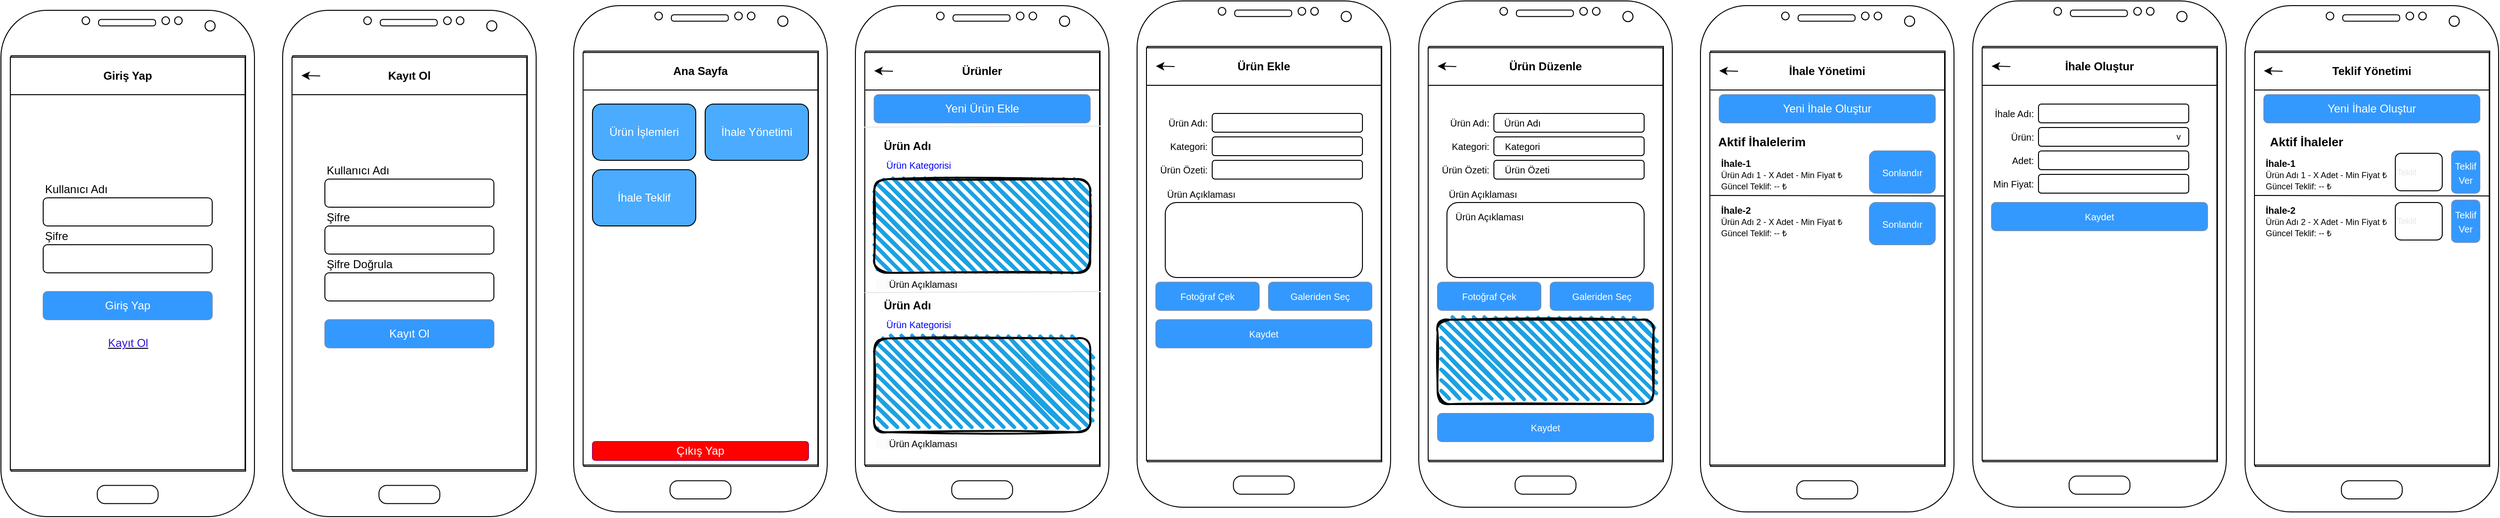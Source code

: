 <mxfile version="20.7.4" type="device"><diagram id="12LSQfmDu3NbYBzqXsDZ" name="Page-1"><mxGraphModel dx="1366" dy="720" grid="1" gridSize="10" guides="1" tooltips="1" connect="1" arrows="1" fold="1" page="1" pageScale="1" pageWidth="850" pageHeight="1100" math="0" shadow="0"><root><mxCell id="0"/><mxCell id="1" parent="0"/><mxCell id="OIWqI8BHeY-8lm6tR6lU-1" value="" style="verticalLabelPosition=bottom;verticalAlign=top;html=1;shadow=0;dashed=0;strokeWidth=1;shape=mxgraph.android.phone2;" vertex="1" parent="1"><mxGeometry x="190" y="80" width="270" height="540" as="geometry"/></mxCell><mxCell id="OIWqI8BHeY-8lm6tR6lU-2" value="" style="rounded=0;whiteSpace=wrap;html=1;" vertex="1" parent="1"><mxGeometry x="200" y="130" width="250" height="440" as="geometry"/></mxCell><mxCell id="OIWqI8BHeY-8lm6tR6lU-3" value="Kullanıcı Adı" style="rounded=1;whiteSpace=wrap;html=1;align=left;labelPosition=center;verticalLabelPosition=top;verticalAlign=bottom;" vertex="1" parent="1"><mxGeometry x="235" y="280" width="180" height="30" as="geometry"/></mxCell><mxCell id="OIWqI8BHeY-8lm6tR6lU-4" value="Şifre" style="rounded=1;whiteSpace=wrap;html=1;labelPosition=center;verticalLabelPosition=top;align=left;verticalAlign=bottom;" vertex="1" parent="1"><mxGeometry x="235" y="330" width="180" height="30" as="geometry"/></mxCell><mxCell id="OIWqI8BHeY-8lm6tR6lU-6" value="&lt;font color=&quot;#ffffff&quot;&gt;Giriş Yap&lt;/font&gt;" style="rounded=1;whiteSpace=wrap;html=1;fillColor=#3399FF;strokeColor=#6c8ebf;" vertex="1" parent="1"><mxGeometry x="235" y="380" width="180" height="30" as="geometry"/></mxCell><mxCell id="OIWqI8BHeY-8lm6tR6lU-7" value="&lt;font color=&quot;#3210da&quot;&gt;Kayıt Ol&lt;/font&gt;" style="text;html=1;align=center;verticalAlign=middle;resizable=0;points=[];autosize=1;fontStyle=4" vertex="1" parent="1"><mxGeometry x="290" y="420" width="70" height="30" as="geometry"/></mxCell><mxCell id="OIWqI8BHeY-8lm6tR6lU-9" value="&lt;b&gt;Giriş Yap&lt;/b&gt;" style="rounded=0;whiteSpace=wrap;html=1;align=center;" vertex="1" parent="1"><mxGeometry x="200" y="130" width="250" height="40" as="geometry"/></mxCell><mxCell id="OIWqI8BHeY-8lm6tR6lU-10" value="" style="verticalLabelPosition=bottom;verticalAlign=top;html=1;shadow=0;dashed=0;strokeWidth=1;shape=mxgraph.android.phone2;" vertex="1" parent="1"><mxGeometry x="490" y="80" width="270" height="540" as="geometry"/></mxCell><mxCell id="OIWqI8BHeY-8lm6tR6lU-11" value="" style="rounded=0;whiteSpace=wrap;html=1;" vertex="1" parent="1"><mxGeometry x="500" y="130" width="250" height="440" as="geometry"/></mxCell><mxCell id="OIWqI8BHeY-8lm6tR6lU-12" value="Kullanıcı Adı" style="rounded=1;whiteSpace=wrap;html=1;align=left;labelPosition=center;verticalLabelPosition=top;verticalAlign=bottom;" vertex="1" parent="1"><mxGeometry x="535" y="260" width="180" height="30" as="geometry"/></mxCell><mxCell id="OIWqI8BHeY-8lm6tR6lU-13" value="Şifre Doğrula" style="rounded=1;whiteSpace=wrap;html=1;labelPosition=center;verticalLabelPosition=top;align=left;verticalAlign=bottom;" vertex="1" parent="1"><mxGeometry x="535" y="360" width="180" height="30" as="geometry"/></mxCell><mxCell id="OIWqI8BHeY-8lm6tR6lU-14" value="&lt;font color=&quot;#ffffff&quot;&gt;Kayıt Ol&lt;/font&gt;" style="rounded=1;whiteSpace=wrap;html=1;fillColor=#3399FF;strokeColor=#6c8ebf;" vertex="1" parent="1"><mxGeometry x="535" y="410" width="180" height="30" as="geometry"/></mxCell><mxCell id="OIWqI8BHeY-8lm6tR6lU-16" value="&lt;b&gt;Kayıt Ol&lt;/b&gt;" style="rounded=0;whiteSpace=wrap;html=1;align=center;" vertex="1" parent="1"><mxGeometry x="500" y="130" width="250" height="40" as="geometry"/></mxCell><mxCell id="OIWqI8BHeY-8lm6tR6lU-17" value="Şifre" style="rounded=1;whiteSpace=wrap;html=1;align=left;labelPosition=center;verticalLabelPosition=top;verticalAlign=bottom;" vertex="1" parent="1"><mxGeometry x="535" y="310" width="180" height="30" as="geometry"/></mxCell><mxCell id="OIWqI8BHeY-8lm6tR6lU-18" value="" style="endArrow=classic;html=1;rounded=0;fontColor=#3210da;" edge="1" parent="1"><mxGeometry width="50" height="50" relative="1" as="geometry"><mxPoint x="530" y="150" as="sourcePoint"/><mxPoint x="510" y="149.5" as="targetPoint"/></mxGeometry></mxCell><mxCell id="OIWqI8BHeY-8lm6tR6lU-20" value="" style="verticalLabelPosition=bottom;verticalAlign=top;html=1;shadow=0;dashed=0;strokeWidth=1;shape=mxgraph.android.phone2;" vertex="1" parent="1"><mxGeometry x="800" y="75" width="270" height="540" as="geometry"/></mxCell><mxCell id="OIWqI8BHeY-8lm6tR6lU-21" value="" style="rounded=0;whiteSpace=wrap;html=1;" vertex="1" parent="1"><mxGeometry x="810" y="125" width="250" height="440" as="geometry"/></mxCell><mxCell id="OIWqI8BHeY-8lm6tR6lU-25" value="&lt;b&gt;Ana Sayfa&lt;/b&gt;" style="rounded=0;whiteSpace=wrap;html=1;align=center;" vertex="1" parent="1"><mxGeometry x="810" y="125" width="250" height="40" as="geometry"/></mxCell><mxCell id="OIWqI8BHeY-8lm6tR6lU-28" value="&lt;font color=&quot;#ffffff&quot;&gt;Ürün İşlemleri&lt;/font&gt;" style="rounded=1;whiteSpace=wrap;html=1;fontColor=#66C7FF;fillColor=#4AABFF;" vertex="1" parent="1"><mxGeometry x="820" y="180" width="110" height="60" as="geometry"/></mxCell><mxCell id="OIWqI8BHeY-8lm6tR6lU-38" value="&lt;font color=&quot;#ffffff&quot;&gt;İhale Yönetimi&lt;/font&gt;" style="rounded=1;whiteSpace=wrap;html=1;fontColor=#66C7FF;fillColor=#4AABFF;" vertex="1" parent="1"><mxGeometry x="940" y="180" width="110" height="60" as="geometry"/></mxCell><mxCell id="OIWqI8BHeY-8lm6tR6lU-39" value="&lt;font color=&quot;#ffffff&quot;&gt;İhale Teklif&lt;/font&gt;" style="rounded=1;whiteSpace=wrap;html=1;fontColor=#66C7FF;fillColor=#4AABFF;" vertex="1" parent="1"><mxGeometry x="820" y="250" width="110" height="60" as="geometry"/></mxCell><mxCell id="OIWqI8BHeY-8lm6tR6lU-40" value="Çıkış Yap" style="rounded=1;whiteSpace=wrap;html=1;fontColor=#ffffff;fillColor=#FF0000;strokeColor=#A50040;" vertex="1" parent="1"><mxGeometry x="820" y="540" width="230" height="20" as="geometry"/></mxCell><mxCell id="OIWqI8BHeY-8lm6tR6lU-41" value="" style="verticalLabelPosition=bottom;verticalAlign=top;html=1;shadow=0;dashed=0;strokeWidth=1;shape=mxgraph.android.phone2;" vertex="1" parent="1"><mxGeometry x="1100" y="75" width="270" height="540" as="geometry"/></mxCell><mxCell id="OIWqI8BHeY-8lm6tR6lU-42" value="" style="rounded=0;whiteSpace=wrap;html=1;" vertex="1" parent="1"><mxGeometry x="1110" y="125" width="250" height="440" as="geometry"/></mxCell><mxCell id="OIWqI8BHeY-8lm6tR6lU-52" value="&lt;b&gt;Ürünler&lt;/b&gt;" style="rounded=0;whiteSpace=wrap;html=1;align=center;" vertex="1" parent="1"><mxGeometry x="1110" y="125" width="250" height="40" as="geometry"/></mxCell><mxCell id="OIWqI8BHeY-8lm6tR6lU-53" value="" style="endArrow=classic;html=1;rounded=0;fontColor=#3210da;" edge="1" parent="1"><mxGeometry width="50" height="50" relative="1" as="geometry"><mxPoint x="1140" y="145" as="sourcePoint"/><mxPoint x="1120" y="144.5" as="targetPoint"/></mxGeometry></mxCell><mxCell id="OIWqI8BHeY-8lm6tR6lU-54" value="&lt;font color=&quot;#ffffff&quot;&gt;Yeni Ürün Ekle&lt;/font&gt;" style="rounded=1;whiteSpace=wrap;html=1;fillColor=#3399FF;strokeColor=#6c8ebf;" vertex="1" parent="1"><mxGeometry x="1120" y="170" width="230" height="30" as="geometry"/></mxCell><mxCell id="OIWqI8BHeY-8lm6tR6lU-57" value="" style="endArrow=none;html=1;rounded=0;fontColor=#FFFFFF;entryX=0.969;entryY=0.238;entryDx=0;entryDy=0;entryPerimeter=0;exitX=0.033;exitY=0.24;exitDx=0;exitDy=0;exitPerimeter=0;strokeColor=#E6E6E6;" edge="1" parent="1" source="OIWqI8BHeY-8lm6tR6lU-41" target="OIWqI8BHeY-8lm6tR6lU-41"><mxGeometry width="50" height="50" relative="1" as="geometry"><mxPoint x="1090" y="300" as="sourcePoint"/><mxPoint x="1140" y="250" as="targetPoint"/></mxGeometry></mxCell><mxCell id="OIWqI8BHeY-8lm6tR6lU-58" value="" style="rounded=1;whiteSpace=wrap;html=1;strokeWidth=2;fillWeight=4;hachureGap=8;hachureAngle=45;fillColor=#1ba1e2;sketch=1;fontColor=#FFFFFF;" vertex="1" parent="1"><mxGeometry x="1120" y="260" width="230" height="100" as="geometry"/></mxCell><mxCell id="OIWqI8BHeY-8lm6tR6lU-59" value="Ürün Adı" style="text;html=1;align=center;verticalAlign=middle;resizable=0;points=[];autosize=1;fontStyle=1" vertex="1" parent="1"><mxGeometry x="1120" y="210" width="70" height="30" as="geometry"/></mxCell><mxCell id="OIWqI8BHeY-8lm6tR6lU-61" value="&amp;nbsp; &amp;nbsp; &amp;nbsp;Ürün Kategorisi" style="text;html=1;align=center;verticalAlign=middle;resizable=0;points=[];autosize=1;fontStyle=0;fontColor=#0000FF;fontSize=10;" vertex="1" parent="1"><mxGeometry x="1105" y="230" width="110" height="30" as="geometry"/></mxCell><mxCell id="OIWqI8BHeY-8lm6tR6lU-63" value="&lt;span style=&quot;font-family: Helvetica; font-size: 10px; font-style: normal; font-variant-ligatures: normal; font-variant-caps: normal; font-weight: 400; letter-spacing: normal; orphans: 2; text-align: center; text-indent: 0px; text-transform: none; widows: 2; word-spacing: 0px; -webkit-text-stroke-width: 0px; background-color: rgb(251, 251, 251); text-decoration-thickness: initial; text-decoration-style: initial; text-decoration-color: initial; float: none; display: inline !important;&quot;&gt;&lt;font color=&quot;#000000&quot;&gt;&amp;nbsp; &amp;nbsp; &amp;nbsp;Ürün Açıklaması&lt;/font&gt;&lt;/span&gt;" style="text;whiteSpace=wrap;html=1;fontSize=10;fontColor=#0000FF;" vertex="1" parent="1"><mxGeometry x="1120" y="360" width="230" height="20" as="geometry"/></mxCell><mxCell id="OIWqI8BHeY-8lm6tR6lU-64" value="" style="endArrow=none;html=1;rounded=0;fontColor=#FFFFFF;entryX=0.969;entryY=0.238;entryDx=0;entryDy=0;entryPerimeter=0;exitX=0.033;exitY=0.24;exitDx=0;exitDy=0;exitPerimeter=0;strokeColor=#E6E6E6;" edge="1" parent="1"><mxGeometry width="50" height="50" relative="1" as="geometry"><mxPoint x="1110.0" y="381.08" as="sourcePoint"/><mxPoint x="1362.72" y="380" as="targetPoint"/></mxGeometry></mxCell><mxCell id="OIWqI8BHeY-8lm6tR6lU-65" value="" style="rounded=1;whiteSpace=wrap;html=1;strokeWidth=2;fillWeight=4;hachureGap=8;hachureAngle=45;fillColor=#1ba1e2;sketch=1;fontColor=#FFFFFF;" vertex="1" parent="1"><mxGeometry x="1120" y="430" width="230" height="100" as="geometry"/></mxCell><mxCell id="OIWqI8BHeY-8lm6tR6lU-66" value="Ürün Adı" style="text;html=1;align=center;verticalAlign=middle;resizable=0;points=[];autosize=1;fontStyle=1" vertex="1" parent="1"><mxGeometry x="1120" y="380" width="70" height="30" as="geometry"/></mxCell><mxCell id="OIWqI8BHeY-8lm6tR6lU-67" value="&amp;nbsp; &amp;nbsp; &amp;nbsp;Ürün Kategorisi" style="text;html=1;align=center;verticalAlign=middle;resizable=0;points=[];autosize=1;fontStyle=0;fontColor=#0000FF;fontSize=10;" vertex="1" parent="1"><mxGeometry x="1105" y="400" width="110" height="30" as="geometry"/></mxCell><mxCell id="OIWqI8BHeY-8lm6tR6lU-68" value="&lt;span style=&quot;font-family: Helvetica; font-size: 10px; font-style: normal; font-variant-ligatures: normal; font-variant-caps: normal; font-weight: 400; letter-spacing: normal; orphans: 2; text-align: center; text-indent: 0px; text-transform: none; widows: 2; word-spacing: 0px; -webkit-text-stroke-width: 0px; background-color: rgb(251, 251, 251); text-decoration-thickness: initial; text-decoration-style: initial; text-decoration-color: initial; float: none; display: inline !important;&quot;&gt;&lt;font color=&quot;#000000&quot;&gt;&amp;nbsp; &amp;nbsp; &amp;nbsp;Ürün Açıklaması&lt;/font&gt;&lt;/span&gt;" style="text;whiteSpace=wrap;html=1;fontSize=10;fontColor=#0000FF;" vertex="1" parent="1"><mxGeometry x="1120" y="530" width="230" height="20" as="geometry"/></mxCell><mxCell id="OIWqI8BHeY-8lm6tR6lU-69" value="" style="verticalLabelPosition=bottom;verticalAlign=top;html=1;shadow=0;dashed=0;strokeWidth=1;shape=mxgraph.android.phone2;" vertex="1" parent="1"><mxGeometry x="1400" y="70" width="270" height="540" as="geometry"/></mxCell><mxCell id="OIWqI8BHeY-8lm6tR6lU-70" value="" style="rounded=0;whiteSpace=wrap;html=1;" vertex="1" parent="1"><mxGeometry x="1410" y="120" width="250" height="440" as="geometry"/></mxCell><mxCell id="OIWqI8BHeY-8lm6tR6lU-77" value="&lt;b&gt;Ürün Ekle&lt;/b&gt;" style="rounded=0;whiteSpace=wrap;html=1;align=center;" vertex="1" parent="1"><mxGeometry x="1410" y="120" width="250" height="40" as="geometry"/></mxCell><mxCell id="OIWqI8BHeY-8lm6tR6lU-78" value="" style="endArrow=classic;html=1;rounded=0;fontColor=#3210da;" edge="1" parent="1"><mxGeometry width="50" height="50" relative="1" as="geometry"><mxPoint x="1440" y="140" as="sourcePoint"/><mxPoint x="1420" y="139.5" as="targetPoint"/></mxGeometry></mxCell><mxCell id="OIWqI8BHeY-8lm6tR6lU-79" value="Ürün Adı:&amp;nbsp;" style="rounded=1;whiteSpace=wrap;html=1;fontSize=10;labelPosition=left;verticalLabelPosition=middle;align=right;verticalAlign=middle;" vertex="1" parent="1"><mxGeometry x="1480" y="190" width="160" height="20" as="geometry"/></mxCell><mxCell id="OIWqI8BHeY-8lm6tR6lU-80" value="Kategori:&amp;nbsp;" style="rounded=1;whiteSpace=wrap;html=1;fontSize=10;labelPosition=left;verticalLabelPosition=middle;align=right;verticalAlign=middle;" vertex="1" parent="1"><mxGeometry x="1480" y="215" width="160" height="20" as="geometry"/></mxCell><mxCell id="OIWqI8BHeY-8lm6tR6lU-82" value="Ürün Özeti:&amp;nbsp;" style="rounded=1;whiteSpace=wrap;html=1;fontSize=10;labelPosition=left;verticalLabelPosition=middle;align=right;verticalAlign=middle;" vertex="1" parent="1"><mxGeometry x="1480" y="240" width="160" height="20" as="geometry"/></mxCell><mxCell id="OIWqI8BHeY-8lm6tR6lU-83" value="Ürün Açıklaması" style="rounded=1;whiteSpace=wrap;html=1;fontSize=10;labelPosition=center;verticalLabelPosition=top;align=left;verticalAlign=bottom;" vertex="1" parent="1"><mxGeometry x="1430" y="285" width="210" height="80" as="geometry"/></mxCell><mxCell id="OIWqI8BHeY-8lm6tR6lU-84" value="&lt;font style=&quot;font-size: 10px;&quot; color=&quot;#ffffff&quot;&gt;Fotoğraf Çek&lt;/font&gt;" style="rounded=1;whiteSpace=wrap;html=1;fillColor=#3399FF;strokeColor=#6c8ebf;" vertex="1" parent="1"><mxGeometry x="1420" y="370" width="110" height="30" as="geometry"/></mxCell><mxCell id="OIWqI8BHeY-8lm6tR6lU-86" value="&lt;font style=&quot;font-size: 10px;&quot; color=&quot;#ffffff&quot;&gt;Galeriden Seç&lt;/font&gt;" style="rounded=1;whiteSpace=wrap;html=1;fillColor=#3399FF;strokeColor=#6c8ebf;" vertex="1" parent="1"><mxGeometry x="1540" y="370" width="110" height="30" as="geometry"/></mxCell><mxCell id="OIWqI8BHeY-8lm6tR6lU-87" value="&lt;font style=&quot;font-size: 10px;&quot; color=&quot;#ffffff&quot;&gt;Kaydet&lt;/font&gt;" style="rounded=1;whiteSpace=wrap;html=1;fillColor=#3399FF;strokeColor=#6c8ebf;" vertex="1" parent="1"><mxGeometry x="1420" y="410" width="230" height="30" as="geometry"/></mxCell><mxCell id="OIWqI8BHeY-8lm6tR6lU-89" value="" style="verticalLabelPosition=bottom;verticalAlign=top;html=1;shadow=0;dashed=0;strokeWidth=1;shape=mxgraph.android.phone2;" vertex="1" parent="1"><mxGeometry x="1700" y="70" width="270" height="540" as="geometry"/></mxCell><mxCell id="OIWqI8BHeY-8lm6tR6lU-90" value="" style="rounded=0;whiteSpace=wrap;html=1;" vertex="1" parent="1"><mxGeometry x="1710" y="120" width="250" height="440" as="geometry"/></mxCell><mxCell id="OIWqI8BHeY-8lm6tR6lU-91" value="&lt;b&gt;Ürün Düzenle&lt;/b&gt;" style="rounded=0;whiteSpace=wrap;html=1;align=center;" vertex="1" parent="1"><mxGeometry x="1710" y="120" width="250" height="40" as="geometry"/></mxCell><mxCell id="OIWqI8BHeY-8lm6tR6lU-92" value="" style="endArrow=classic;html=1;rounded=0;fontColor=#3210da;" edge="1" parent="1"><mxGeometry width="50" height="50" relative="1" as="geometry"><mxPoint x="1740" y="140" as="sourcePoint"/><mxPoint x="1720" y="139.5" as="targetPoint"/></mxGeometry></mxCell><mxCell id="OIWqI8BHeY-8lm6tR6lU-93" value="Ürün Adı:&amp;nbsp;" style="rounded=1;whiteSpace=wrap;html=1;fontSize=10;labelPosition=left;verticalLabelPosition=middle;align=right;verticalAlign=middle;" vertex="1" parent="1"><mxGeometry x="1780" y="190" width="160" height="20" as="geometry"/></mxCell><mxCell id="OIWqI8BHeY-8lm6tR6lU-94" value="Kategori:&amp;nbsp;" style="rounded=1;whiteSpace=wrap;html=1;fontSize=10;labelPosition=left;verticalLabelPosition=middle;align=right;verticalAlign=middle;" vertex="1" parent="1"><mxGeometry x="1780" y="215" width="160" height="20" as="geometry"/></mxCell><mxCell id="OIWqI8BHeY-8lm6tR6lU-95" value="Ürün Özeti:&amp;nbsp;" style="rounded=1;whiteSpace=wrap;html=1;fontSize=10;labelPosition=left;verticalLabelPosition=middle;align=right;verticalAlign=middle;" vertex="1" parent="1"><mxGeometry x="1780" y="240" width="160" height="20" as="geometry"/></mxCell><mxCell id="OIWqI8BHeY-8lm6tR6lU-96" value="Ürün Açıklaması" style="rounded=1;whiteSpace=wrap;html=1;fontSize=10;labelPosition=center;verticalLabelPosition=top;align=left;verticalAlign=bottom;" vertex="1" parent="1"><mxGeometry x="1730" y="285" width="210" height="80" as="geometry"/></mxCell><mxCell id="OIWqI8BHeY-8lm6tR6lU-97" value="&lt;font style=&quot;font-size: 10px;&quot; color=&quot;#ffffff&quot;&gt;Fotoğraf Çek&lt;/font&gt;" style="rounded=1;whiteSpace=wrap;html=1;fillColor=#3399FF;strokeColor=#6c8ebf;" vertex="1" parent="1"><mxGeometry x="1720" y="370" width="110" height="30" as="geometry"/></mxCell><mxCell id="OIWqI8BHeY-8lm6tR6lU-98" value="&lt;font style=&quot;font-size: 10px;&quot; color=&quot;#ffffff&quot;&gt;Galeriden Seç&lt;/font&gt;" style="rounded=1;whiteSpace=wrap;html=1;fillColor=#3399FF;strokeColor=#6c8ebf;" vertex="1" parent="1"><mxGeometry x="1840" y="370" width="110" height="30" as="geometry"/></mxCell><mxCell id="OIWqI8BHeY-8lm6tR6lU-99" value="&lt;font style=&quot;font-size: 10px;&quot; color=&quot;#ffffff&quot;&gt;Kaydet&lt;/font&gt;" style="rounded=1;whiteSpace=wrap;html=1;fillColor=#3399FF;strokeColor=#6c8ebf;" vertex="1" parent="1"><mxGeometry x="1720" y="510" width="230" height="30" as="geometry"/></mxCell><mxCell id="OIWqI8BHeY-8lm6tR6lU-100" value="" style="rounded=1;whiteSpace=wrap;html=1;strokeWidth=2;fillWeight=4;hachureGap=8;hachureAngle=45;fillColor=#1ba1e2;sketch=1;fontColor=#FFFFFF;" vertex="1" parent="1"><mxGeometry x="1720" y="410" width="230" height="90" as="geometry"/></mxCell><mxCell id="OIWqI8BHeY-8lm6tR6lU-101" value="Ürün Adı" style="text;html=1;align=center;verticalAlign=middle;resizable=0;points=[];autosize=1;strokeColor=none;fillColor=none;fontSize=10;fontColor=#000000;" vertex="1" parent="1"><mxGeometry x="1780" y="185" width="60" height="30" as="geometry"/></mxCell><mxCell id="OIWqI8BHeY-8lm6tR6lU-102" value="Kategori" style="text;html=1;align=center;verticalAlign=middle;resizable=0;points=[];autosize=1;strokeColor=none;fillColor=none;fontSize=10;fontColor=#000000;" vertex="1" parent="1"><mxGeometry x="1780" y="210" width="60" height="30" as="geometry"/></mxCell><mxCell id="OIWqI8BHeY-8lm6tR6lU-103" value="Ürün Özeti" style="text;html=1;align=center;verticalAlign=middle;resizable=0;points=[];autosize=1;strokeColor=none;fillColor=none;fontSize=10;fontColor=#000000;" vertex="1" parent="1"><mxGeometry x="1780" y="235" width="70" height="30" as="geometry"/></mxCell><mxCell id="OIWqI8BHeY-8lm6tR6lU-104" value="Ürün Açıklaması" style="text;html=1;align=center;verticalAlign=middle;resizable=0;points=[];autosize=1;strokeColor=none;fillColor=none;fontSize=10;fontColor=#000000;" vertex="1" parent="1"><mxGeometry x="1725" y="285" width="100" height="30" as="geometry"/></mxCell><mxCell id="OIWqI8BHeY-8lm6tR6lU-105" value="" style="verticalLabelPosition=bottom;verticalAlign=top;html=1;shadow=0;dashed=0;strokeWidth=1;shape=mxgraph.android.phone2;" vertex="1" parent="1"><mxGeometry x="2000" y="75" width="270" height="540" as="geometry"/></mxCell><mxCell id="OIWqI8BHeY-8lm6tR6lU-106" value="" style="rounded=0;whiteSpace=wrap;html=1;" vertex="1" parent="1"><mxGeometry x="2010" y="125" width="250" height="440" as="geometry"/></mxCell><mxCell id="OIWqI8BHeY-8lm6tR6lU-107" value="&lt;b&gt;İhale Yönetimi&lt;/b&gt;" style="rounded=0;whiteSpace=wrap;html=1;align=center;" vertex="1" parent="1"><mxGeometry x="2010" y="125" width="250" height="40" as="geometry"/></mxCell><mxCell id="OIWqI8BHeY-8lm6tR6lU-108" value="" style="endArrow=classic;html=1;rounded=0;fontColor=#3210da;" edge="1" parent="1"><mxGeometry width="50" height="50" relative="1" as="geometry"><mxPoint x="2040" y="145" as="sourcePoint"/><mxPoint x="2020" y="144.5" as="targetPoint"/></mxGeometry></mxCell><mxCell id="OIWqI8BHeY-8lm6tR6lU-121" value="&lt;font color=&quot;#ffffff&quot;&gt;Yeni İhale Oluştur&lt;/font&gt;" style="rounded=1;whiteSpace=wrap;html=1;fillColor=#3399FF;strokeColor=#6c8ebf;" vertex="1" parent="1"><mxGeometry x="2020" y="170" width="230" height="30" as="geometry"/></mxCell><mxCell id="OIWqI8BHeY-8lm6tR6lU-122" value="Aktif İhalelerim" style="text;html=1;align=center;verticalAlign=middle;resizable=0;points=[];autosize=1;strokeColor=none;fillColor=none;fontSize=13;fontColor=#000000;fontStyle=1" vertex="1" parent="1"><mxGeometry x="2005" y="205" width="120" height="30" as="geometry"/></mxCell><mxCell id="OIWqI8BHeY-8lm6tR6lU-123" value="İhale-1&lt;br&gt;&lt;div style=&quot;&quot;&gt;&lt;span style=&quot;font-size: 9px; font-weight: 400; background-color: initial;&quot;&gt;Ürün Adı 1 - X Adet - Min Fiyat ₺&lt;br&gt;&lt;/span&gt;&lt;span style=&quot;font-size: 9px; font-weight: 400;&quot;&gt;Güncel Teklif: -- ₺&lt;/span&gt;&lt;span style=&quot;font-size: 9px; font-weight: 400; background-color: initial;&quot;&gt;&lt;br&gt;&lt;/span&gt;&lt;/div&gt;" style="text;html=1;align=left;verticalAlign=middle;resizable=0;points=[];autosize=1;strokeColor=none;fillColor=none;fontSize=10;fontColor=#000000;fontStyle=1" vertex="1" parent="1"><mxGeometry x="2020" y="230" width="150" height="50" as="geometry"/></mxCell><mxCell id="OIWqI8BHeY-8lm6tR6lU-126" value="" style="endArrow=none;html=1;rounded=0;strokeColor=#000000;fontSize=9;fontColor=#000000;entryX=0.036;entryY=0.375;entryDx=0;entryDy=0;entryPerimeter=0;labelBackgroundColor=#000000;" edge="1" parent="1" target="OIWqI8BHeY-8lm6tR6lU-105"><mxGeometry width="50" height="50" relative="1" as="geometry"><mxPoint x="2260" y="278" as="sourcePoint"/><mxPoint x="2120" y="295" as="targetPoint"/></mxGeometry></mxCell><mxCell id="OIWqI8BHeY-8lm6tR6lU-128" value="&lt;font style=&quot;font-size: 10px;&quot; color=&quot;#ffffff&quot;&gt;Sonlandır&lt;/font&gt;" style="rounded=1;whiteSpace=wrap;html=1;fillColor=#3399FF;strokeColor=#6c8ebf;" vertex="1" parent="1"><mxGeometry x="2180" y="230" width="70" height="45" as="geometry"/></mxCell><mxCell id="OIWqI8BHeY-8lm6tR6lU-129" value="İhale-2&lt;br&gt;&lt;div style=&quot;&quot;&gt;&lt;span style=&quot;font-size: 9px; font-weight: 400; background-color: initial;&quot;&gt;Ürün Adı 2 - X Adet - Min Fiyat ₺&lt;br&gt;&lt;/span&gt;&lt;span style=&quot;font-size: 9px; font-weight: 400;&quot;&gt;Güncel Teklif: -- ₺&lt;/span&gt;&lt;span style=&quot;font-size: 9px; font-weight: 400; background-color: initial;&quot;&gt;&lt;br&gt;&lt;/span&gt;&lt;/div&gt;" style="text;html=1;align=left;verticalAlign=middle;resizable=0;points=[];autosize=1;strokeColor=none;fillColor=none;fontSize=10;fontColor=#000000;fontStyle=1" vertex="1" parent="1"><mxGeometry x="2020" y="280" width="150" height="50" as="geometry"/></mxCell><mxCell id="OIWqI8BHeY-8lm6tR6lU-130" value="&lt;font style=&quot;font-size: 10px;&quot; color=&quot;#ffffff&quot;&gt;Sonlandır&lt;/font&gt;" style="rounded=1;whiteSpace=wrap;html=1;fillColor=#3399FF;strokeColor=#6c8ebf;" vertex="1" parent="1"><mxGeometry x="2180" y="285" width="70" height="45" as="geometry"/></mxCell><mxCell id="OIWqI8BHeY-8lm6tR6lU-131" value="" style="verticalLabelPosition=bottom;verticalAlign=top;html=1;shadow=0;dashed=0;strokeWidth=1;shape=mxgraph.android.phone2;" vertex="1" parent="1"><mxGeometry x="2290" y="70" width="270" height="540" as="geometry"/></mxCell><mxCell id="OIWqI8BHeY-8lm6tR6lU-132" value="" style="rounded=0;whiteSpace=wrap;html=1;" vertex="1" parent="1"><mxGeometry x="2300" y="120" width="250" height="440" as="geometry"/></mxCell><mxCell id="OIWqI8BHeY-8lm6tR6lU-133" value="&lt;b&gt;İhale Oluştur&lt;/b&gt;" style="rounded=0;whiteSpace=wrap;html=1;align=center;" vertex="1" parent="1"><mxGeometry x="2300" y="120" width="250" height="40" as="geometry"/></mxCell><mxCell id="OIWqI8BHeY-8lm6tR6lU-134" value="" style="endArrow=classic;html=1;rounded=0;fontColor=#3210da;" edge="1" parent="1"><mxGeometry width="50" height="50" relative="1" as="geometry"><mxPoint x="2330" y="140" as="sourcePoint"/><mxPoint x="2310" y="139.5" as="targetPoint"/></mxGeometry></mxCell><mxCell id="OIWqI8BHeY-8lm6tR6lU-142" value="İhale Adı:&amp;nbsp;" style="rounded=1;whiteSpace=wrap;html=1;fontSize=10;labelPosition=left;verticalLabelPosition=middle;align=right;verticalAlign=middle;" vertex="1" parent="1"><mxGeometry x="2360" y="180" width="160" height="20" as="geometry"/></mxCell><mxCell id="OIWqI8BHeY-8lm6tR6lU-143" value="Ürün:&amp;nbsp;" style="rounded=1;whiteSpace=wrap;html=1;fontSize=10;labelPosition=left;verticalLabelPosition=middle;align=right;verticalAlign=middle;" vertex="1" parent="1"><mxGeometry x="2360" y="205" width="160" height="20" as="geometry"/></mxCell><mxCell id="OIWqI8BHeY-8lm6tR6lU-144" value="Adet:&amp;nbsp;" style="rounded=1;whiteSpace=wrap;html=1;fontSize=10;labelPosition=left;verticalLabelPosition=middle;align=right;verticalAlign=middle;" vertex="1" parent="1"><mxGeometry x="2360" y="230" width="160" height="20" as="geometry"/></mxCell><mxCell id="OIWqI8BHeY-8lm6tR6lU-146" value="Min Fiyat:&amp;nbsp;" style="rounded=1;whiteSpace=wrap;html=1;fontSize=10;labelPosition=left;verticalLabelPosition=middle;align=right;verticalAlign=middle;" vertex="1" parent="1"><mxGeometry x="2360" y="255" width="160" height="20" as="geometry"/></mxCell><mxCell id="OIWqI8BHeY-8lm6tR6lU-147" value="&lt;font style=&quot;font-size: 10px;&quot; color=&quot;#ffffff&quot;&gt;Kaydet&lt;/font&gt;" style="rounded=1;whiteSpace=wrap;html=1;fillColor=#3399FF;strokeColor=#6c8ebf;" vertex="1" parent="1"><mxGeometry x="2310" y="285" width="230" height="30" as="geometry"/></mxCell><mxCell id="OIWqI8BHeY-8lm6tR6lU-150" value="&amp;nbsp; &amp;nbsp;v" style="text;html=1;align=center;verticalAlign=middle;resizable=0;points=[];autosize=1;strokeColor=none;fillColor=none;fontSize=9;fontColor=#000000;" vertex="1" parent="1"><mxGeometry x="2485" y="205" width="40" height="20" as="geometry"/></mxCell><mxCell id="OIWqI8BHeY-8lm6tR6lU-161" value="" style="verticalLabelPosition=bottom;verticalAlign=top;html=1;shadow=0;dashed=0;strokeWidth=1;shape=mxgraph.android.phone2;" vertex="1" parent="1"><mxGeometry x="2580" y="75" width="270" height="540" as="geometry"/></mxCell><mxCell id="OIWqI8BHeY-8lm6tR6lU-162" value="" style="rounded=0;whiteSpace=wrap;html=1;" vertex="1" parent="1"><mxGeometry x="2590" y="125" width="250" height="440" as="geometry"/></mxCell><mxCell id="OIWqI8BHeY-8lm6tR6lU-163" value="&lt;b&gt;Teklif Yönetimi&lt;/b&gt;" style="rounded=0;whiteSpace=wrap;html=1;align=center;" vertex="1" parent="1"><mxGeometry x="2590" y="125" width="250" height="40" as="geometry"/></mxCell><mxCell id="OIWqI8BHeY-8lm6tR6lU-164" value="" style="endArrow=classic;html=1;rounded=0;fontColor=#3210da;" edge="1" parent="1"><mxGeometry width="50" height="50" relative="1" as="geometry"><mxPoint x="2620" y="145" as="sourcePoint"/><mxPoint x="2600" y="144.5" as="targetPoint"/></mxGeometry></mxCell><mxCell id="OIWqI8BHeY-8lm6tR6lU-165" value="&lt;font color=&quot;#ffffff&quot;&gt;Yeni İhale Oluştur&lt;/font&gt;" style="rounded=1;whiteSpace=wrap;html=1;fillColor=#3399FF;strokeColor=#6c8ebf;" vertex="1" parent="1"><mxGeometry x="2600" y="170" width="230" height="30" as="geometry"/></mxCell><mxCell id="OIWqI8BHeY-8lm6tR6lU-166" value="Aktif İhaleler" style="text;html=1;align=center;verticalAlign=middle;resizable=0;points=[];autosize=1;strokeColor=none;fillColor=none;fontSize=13;fontColor=#000000;fontStyle=1" vertex="1" parent="1"><mxGeometry x="2595" y="205" width="100" height="30" as="geometry"/></mxCell><mxCell id="OIWqI8BHeY-8lm6tR6lU-167" value="İhale-1&lt;br&gt;&lt;div style=&quot;&quot;&gt;&lt;span style=&quot;font-size: 9px; font-weight: 400; background-color: initial;&quot;&gt;Ürün Adı 1 - X Adet - Min Fiyat ₺&lt;br&gt;&lt;/span&gt;&lt;span style=&quot;font-size: 9px; font-weight: 400;&quot;&gt;Güncel Teklif: -- ₺&lt;/span&gt;&lt;span style=&quot;font-size: 9px; font-weight: 400; background-color: initial;&quot;&gt;&lt;br&gt;&lt;/span&gt;&lt;/div&gt;" style="text;html=1;align=left;verticalAlign=middle;resizable=0;points=[];autosize=1;strokeColor=none;fillColor=none;fontSize=10;fontColor=#000000;fontStyle=1" vertex="1" parent="1"><mxGeometry x="2600" y="230" width="150" height="50" as="geometry"/></mxCell><mxCell id="OIWqI8BHeY-8lm6tR6lU-168" value="" style="endArrow=none;html=1;rounded=0;strokeColor=#000000;fontSize=9;fontColor=#000000;entryX=0.036;entryY=0.375;entryDx=0;entryDy=0;entryPerimeter=0;labelBackgroundColor=#000000;" edge="1" parent="1" target="OIWqI8BHeY-8lm6tR6lU-161"><mxGeometry width="50" height="50" relative="1" as="geometry"><mxPoint x="2840" y="278" as="sourcePoint"/><mxPoint x="2700" y="295" as="targetPoint"/></mxGeometry></mxCell><mxCell id="OIWqI8BHeY-8lm6tR6lU-169" value="&lt;font style=&quot;font-size: 10px;&quot; color=&quot;#ffffff&quot;&gt;Teklif Ver&lt;/font&gt;" style="rounded=1;whiteSpace=wrap;html=1;fillColor=#3399FF;strokeColor=#6c8ebf;" vertex="1" parent="1"><mxGeometry x="2800" y="230" width="30" height="45" as="geometry"/></mxCell><mxCell id="OIWqI8BHeY-8lm6tR6lU-170" value="İhale-2&lt;br&gt;&lt;div style=&quot;&quot;&gt;&lt;span style=&quot;font-size: 9px; font-weight: 400; background-color: initial;&quot;&gt;Ürün Adı 2 - X Adet - Min Fiyat ₺&lt;br&gt;&lt;/span&gt;&lt;span style=&quot;font-size: 9px; font-weight: 400;&quot;&gt;Güncel Teklif: -- ₺&lt;/span&gt;&lt;span style=&quot;font-size: 9px; font-weight: 400; background-color: initial;&quot;&gt;&lt;br&gt;&lt;/span&gt;&lt;/div&gt;" style="text;html=1;align=left;verticalAlign=middle;resizable=0;points=[];autosize=1;strokeColor=none;fillColor=none;fontSize=10;fontColor=#000000;fontStyle=1" vertex="1" parent="1"><mxGeometry x="2600" y="280" width="150" height="50" as="geometry"/></mxCell><mxCell id="OIWqI8BHeY-8lm6tR6lU-172" value="&lt;font color=&quot;#e6e6e6&quot;&gt;Teklif&lt;/font&gt;" style="rounded=1;whiteSpace=wrap;html=1;fontSize=9;align=left;" vertex="1" parent="1"><mxGeometry x="2740" y="232.5" width="50" height="40" as="geometry"/></mxCell><mxCell id="OIWqI8BHeY-8lm6tR6lU-173" value="&lt;font style=&quot;font-size: 10px;&quot; color=&quot;#ffffff&quot;&gt;Teklif Ver&lt;/font&gt;" style="rounded=1;whiteSpace=wrap;html=1;fillColor=#3399FF;strokeColor=#6c8ebf;" vertex="1" parent="1"><mxGeometry x="2800" y="282.5" width="30" height="45" as="geometry"/></mxCell><mxCell id="OIWqI8BHeY-8lm6tR6lU-176" value="&lt;font color=&quot;#e6e6e6&quot;&gt;Teklif&lt;/font&gt;" style="rounded=1;whiteSpace=wrap;html=1;fontSize=9;align=left;" vertex="1" parent="1"><mxGeometry x="2740" y="285" width="50" height="40" as="geometry"/></mxCell></root></mxGraphModel></diagram></mxfile>